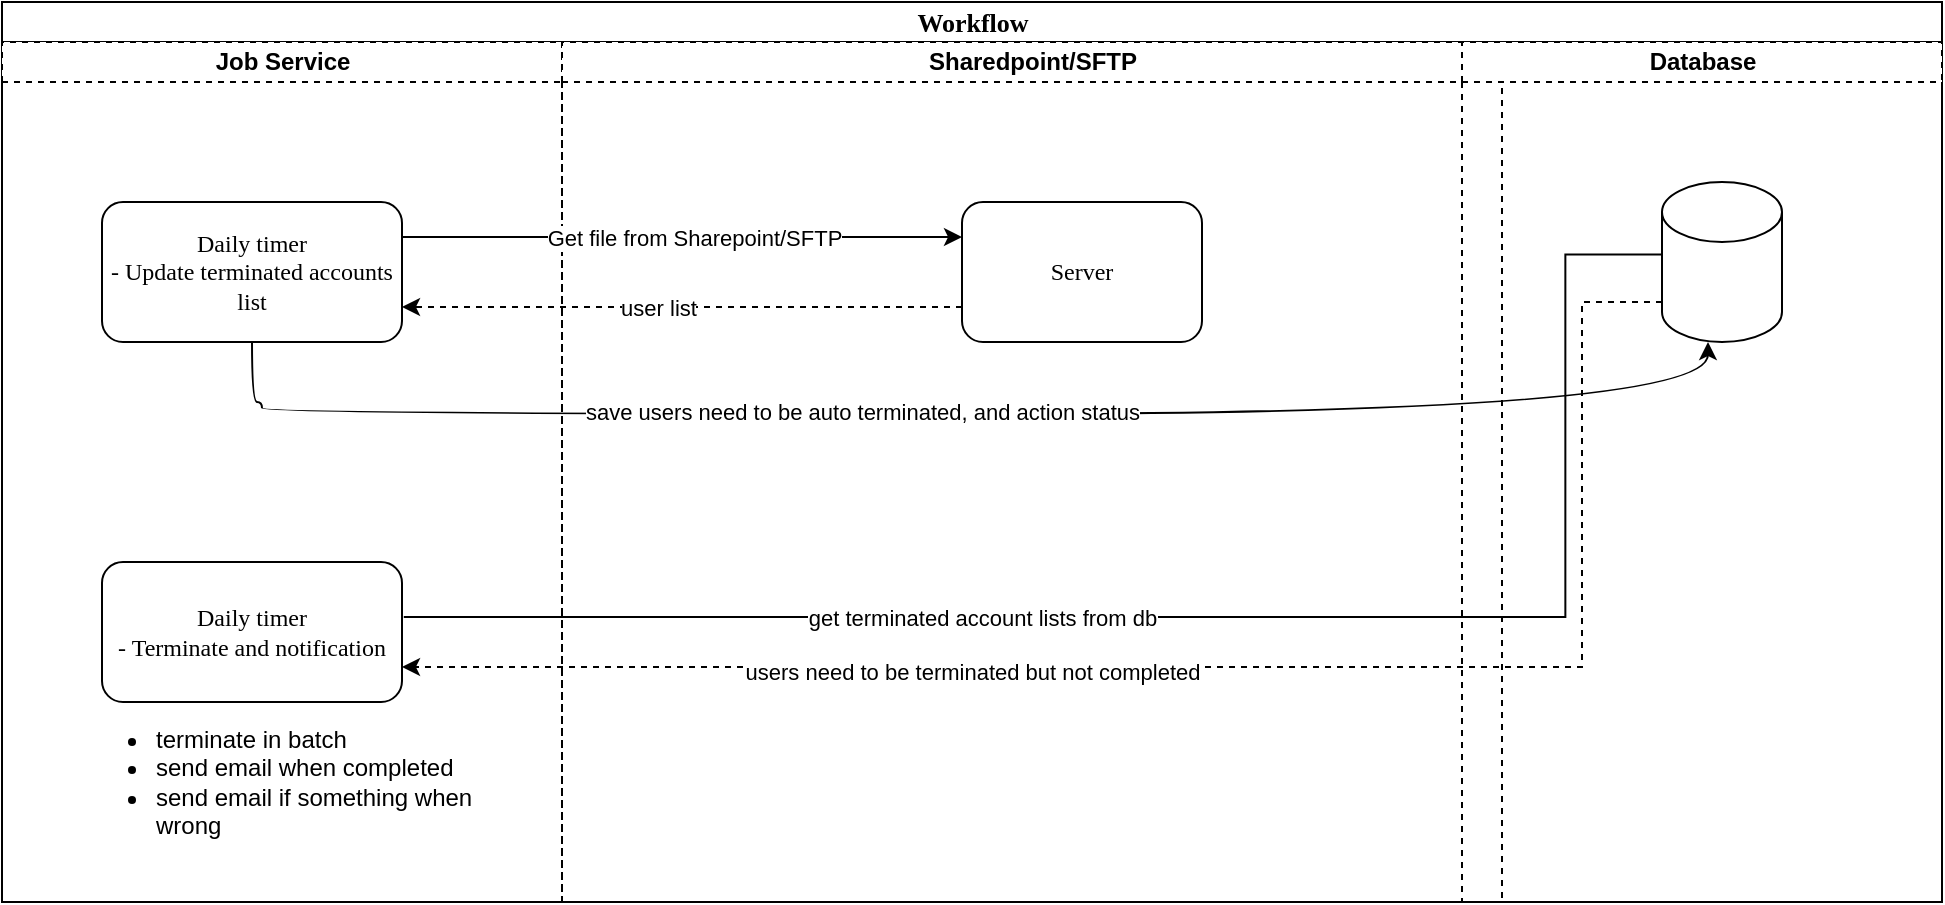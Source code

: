<mxfile version="24.5.1" type="github">
  <diagram name="Page-1" id="74e2e168-ea6b-b213-b513-2b3c1d86103e">
    <mxGraphModel dx="1195" dy="615" grid="1" gridSize="10" guides="1" tooltips="1" connect="1" arrows="1" fold="1" page="1" pageScale="1" pageWidth="1100" pageHeight="850" background="none" math="0" shadow="0">
      <root>
        <mxCell id="0" />
        <mxCell id="1" parent="0" />
        <mxCell id="77e6c97f196da883-1" value="&lt;font style=&quot;font-size: 13px;&quot;&gt;Workflow&lt;/font&gt;" style="swimlane;html=1;childLayout=stackLayout;startSize=20;rounded=0;shadow=0;labelBackgroundColor=none;strokeWidth=1;fontFamily=Verdana;fontSize=8;align=center;" parent="1" vertex="1">
          <mxGeometry x="70" y="40" width="970" height="450" as="geometry" />
        </mxCell>
        <mxCell id="77e6c97f196da883-3" value="Job Service" style="swimlane;html=1;startSize=20;dashed=1;" parent="77e6c97f196da883-1" vertex="1">
          <mxGeometry y="20" width="280" height="430" as="geometry" />
        </mxCell>
        <mxCell id="77e6c97f196da883-11" value="&lt;font style=&quot;font-size: 12px;&quot;&gt;Daily timer&lt;/font&gt;&lt;div&gt;&lt;span style=&quot;font-size: 12px;&quot;&gt;- Update terminated accounts list&lt;/span&gt;&lt;/div&gt;" style="rounded=1;whiteSpace=wrap;html=1;shadow=0;labelBackgroundColor=none;strokeWidth=1;fontFamily=Verdana;fontSize=8;align=center;" parent="77e6c97f196da883-3" vertex="1">
          <mxGeometry x="50" y="80" width="150" height="70" as="geometry" />
        </mxCell>
        <mxCell id="C44f-9Xv0R-iDv7mBQcy-20" value="&lt;font style=&quot;font-size: 12px;&quot;&gt;Daily timer&lt;/font&gt;&lt;div&gt;&lt;font style=&quot;font-size: 12px;&quot;&gt;- Terminate and notification&lt;/font&gt;&lt;/div&gt;" style="rounded=1;whiteSpace=wrap;html=1;shadow=0;labelBackgroundColor=none;strokeWidth=1;fontFamily=Verdana;fontSize=8;align=center;" vertex="1" parent="77e6c97f196da883-3">
          <mxGeometry x="50" y="260" width="150" height="70" as="geometry" />
        </mxCell>
        <mxCell id="C44f-9Xv0R-iDv7mBQcy-27" value="&lt;ul&gt;&lt;li&gt;terminate in batch&lt;/li&gt;&lt;li&gt;send email when completed&lt;/li&gt;&lt;li&gt;send email if something when wrong&lt;/li&gt;&lt;/ul&gt;" style="text;html=1;align=left;verticalAlign=middle;whiteSpace=wrap;rounded=0;" vertex="1" parent="77e6c97f196da883-3">
          <mxGeometry x="35" y="330" width="210" height="80" as="geometry" />
        </mxCell>
        <mxCell id="C44f-9Xv0R-iDv7mBQcy-4" value="Sharedpoint/SFTP" style="swimlane;html=1;startSize=20;swimlaneLine=1;dashed=1;" vertex="1" parent="77e6c97f196da883-1">
          <mxGeometry x="280" y="20" width="470" height="430" as="geometry" />
        </mxCell>
        <mxCell id="C44f-9Xv0R-iDv7mBQcy-6" value="&lt;font style=&quot;font-size: 12px;&quot;&gt;Server&lt;/font&gt;" style="rounded=1;whiteSpace=wrap;html=1;shadow=0;labelBackgroundColor=none;strokeWidth=1;fontFamily=Verdana;fontSize=8;align=center;" vertex="1" parent="C44f-9Xv0R-iDv7mBQcy-4">
          <mxGeometry x="200" y="80" width="120" height="70" as="geometry" />
        </mxCell>
        <mxCell id="C44f-9Xv0R-iDv7mBQcy-22" value="" style="endArrow=classic;html=1;rounded=0;edgeStyle=elbowEdgeStyle;exitX=1.006;exitY=0.393;exitDx=0;exitDy=0;entryX=-0.028;entryY=0.594;entryDx=0;entryDy=0;entryPerimeter=0;exitPerimeter=0;" edge="1" parent="C44f-9Xv0R-iDv7mBQcy-4" source="C44f-9Xv0R-iDv7mBQcy-20">
          <mxGeometry width="50" height="50" relative="1" as="geometry">
            <mxPoint x="-58.32" y="283.74" as="sourcePoint" />
            <mxPoint x="570.0" y="106.26" as="targetPoint" />
            <Array as="points">
              <mxPoint x="501.68" y="198.74" />
            </Array>
          </mxGeometry>
        </mxCell>
        <mxCell id="C44f-9Xv0R-iDv7mBQcy-23" value="get terminated account lists from db" style="edgeLabel;html=1;align=center;verticalAlign=middle;resizable=0;points=[];" vertex="1" connectable="0" parent="C44f-9Xv0R-iDv7mBQcy-22">
          <mxGeometry x="-0.361" y="-4" relative="1" as="geometry">
            <mxPoint x="23" y="-4" as="offset" />
          </mxGeometry>
        </mxCell>
        <mxCell id="C44f-9Xv0R-iDv7mBQcy-12" value="" style="endArrow=classic;html=1;rounded=0;entryX=1;entryY=0.75;entryDx=0;entryDy=0;exitX=0;exitY=0.75;exitDx=0;exitDy=0;dashed=1;" edge="1" parent="77e6c97f196da883-1" source="C44f-9Xv0R-iDv7mBQcy-6" target="77e6c97f196da883-11">
          <mxGeometry width="50" height="50" relative="1" as="geometry">
            <mxPoint x="360" y="210" as="sourcePoint" />
            <mxPoint x="410" y="160" as="targetPoint" />
          </mxGeometry>
        </mxCell>
        <mxCell id="C44f-9Xv0R-iDv7mBQcy-13" value="user list" style="edgeLabel;html=1;align=center;verticalAlign=middle;resizable=0;points=[];" vertex="1" connectable="0" parent="C44f-9Xv0R-iDv7mBQcy-12">
          <mxGeometry x="0.25" y="3" relative="1" as="geometry">
            <mxPoint x="23" y="-3" as="offset" />
          </mxGeometry>
        </mxCell>
        <mxCell id="C44f-9Xv0R-iDv7mBQcy-2" style="edgeStyle=orthogonalEdgeStyle;rounded=0;orthogonalLoop=1;jettySize=auto;html=1;entryX=0;entryY=0.25;entryDx=0;entryDy=0;exitX=1;exitY=0.25;exitDx=0;exitDy=0;" edge="1" parent="77e6c97f196da883-1" source="77e6c97f196da883-11" target="C44f-9Xv0R-iDv7mBQcy-6">
          <mxGeometry relative="1" as="geometry">
            <mxPoint x="330" y="170" as="targetPoint" />
            <Array as="points" />
          </mxGeometry>
        </mxCell>
        <mxCell id="C44f-9Xv0R-iDv7mBQcy-7" value="Get file from Sharepoint/SFTP" style="edgeLabel;html=1;align=center;verticalAlign=middle;resizable=0;points=[];" vertex="1" connectable="0" parent="C44f-9Xv0R-iDv7mBQcy-2">
          <mxGeometry x="-0.281" y="-3" relative="1" as="geometry">
            <mxPoint x="45" y="-3" as="offset" />
          </mxGeometry>
        </mxCell>
        <mxCell id="C44f-9Xv0R-iDv7mBQcy-9" value="Database" style="swimlane;html=1;startSize=20;dashed=1;" vertex="1" parent="1">
          <mxGeometry x="800" y="60" width="240" height="430" as="geometry" />
        </mxCell>
        <mxCell id="C44f-9Xv0R-iDv7mBQcy-11" value="" style="shape=cylinder3;whiteSpace=wrap;html=1;boundedLbl=1;backgroundOutline=1;size=15;" vertex="1" parent="C44f-9Xv0R-iDv7mBQcy-9">
          <mxGeometry x="100" y="70" width="60" height="80" as="geometry" />
        </mxCell>
        <mxCell id="C44f-9Xv0R-iDv7mBQcy-16" value="" style="endArrow=classic;html=1;rounded=0;edgeStyle=orthogonalEdgeStyle;curved=1;exitX=0.5;exitY=1;exitDx=0;exitDy=0;" edge="1" parent="1" source="77e6c97f196da883-11" target="C44f-9Xv0R-iDv7mBQcy-11">
          <mxGeometry width="50" height="50" relative="1" as="geometry">
            <mxPoint x="200" y="240" as="sourcePoint" />
            <mxPoint x="570" y="270" as="targetPoint" />
            <Array as="points">
              <mxPoint x="195" y="240" />
              <mxPoint x="200" y="240" />
              <mxPoint x="200" y="246" />
              <mxPoint x="923" y="246" />
            </Array>
          </mxGeometry>
        </mxCell>
        <mxCell id="C44f-9Xv0R-iDv7mBQcy-18" value="save users need to be auto terminated, and action status" style="edgeLabel;html=1;align=center;verticalAlign=middle;resizable=0;points=[];" vertex="1" connectable="0" parent="C44f-9Xv0R-iDv7mBQcy-16">
          <mxGeometry x="-0.26" y="-1" relative="1" as="geometry">
            <mxPoint x="45" y="-2" as="offset" />
          </mxGeometry>
        </mxCell>
        <mxCell id="C44f-9Xv0R-iDv7mBQcy-24" value="" style="endArrow=classic;html=1;rounded=0;exitX=0;exitY=0.75;exitDx=0;exitDy=0;exitPerimeter=0;edgeStyle=elbowEdgeStyle;entryX=1;entryY=0.75;entryDx=0;entryDy=0;dashed=1;" edge="1" parent="1" source="C44f-9Xv0R-iDv7mBQcy-11" target="C44f-9Xv0R-iDv7mBQcy-20">
          <mxGeometry width="50" height="50" relative="1" as="geometry">
            <mxPoint x="480" y="250" as="sourcePoint" />
            <mxPoint x="530" y="200" as="targetPoint" />
            <Array as="points">
              <mxPoint x="860" y="280" />
            </Array>
          </mxGeometry>
        </mxCell>
        <mxCell id="C44f-9Xv0R-iDv7mBQcy-25" value="users need to be terminated but not completed" style="edgeLabel;html=1;align=center;verticalAlign=middle;resizable=0;points=[];" vertex="1" connectable="0" parent="C44f-9Xv0R-iDv7mBQcy-24">
          <mxGeometry x="0.36" y="2" relative="1" as="geometry">
            <mxPoint x="25" as="offset" />
          </mxGeometry>
        </mxCell>
      </root>
    </mxGraphModel>
  </diagram>
</mxfile>
